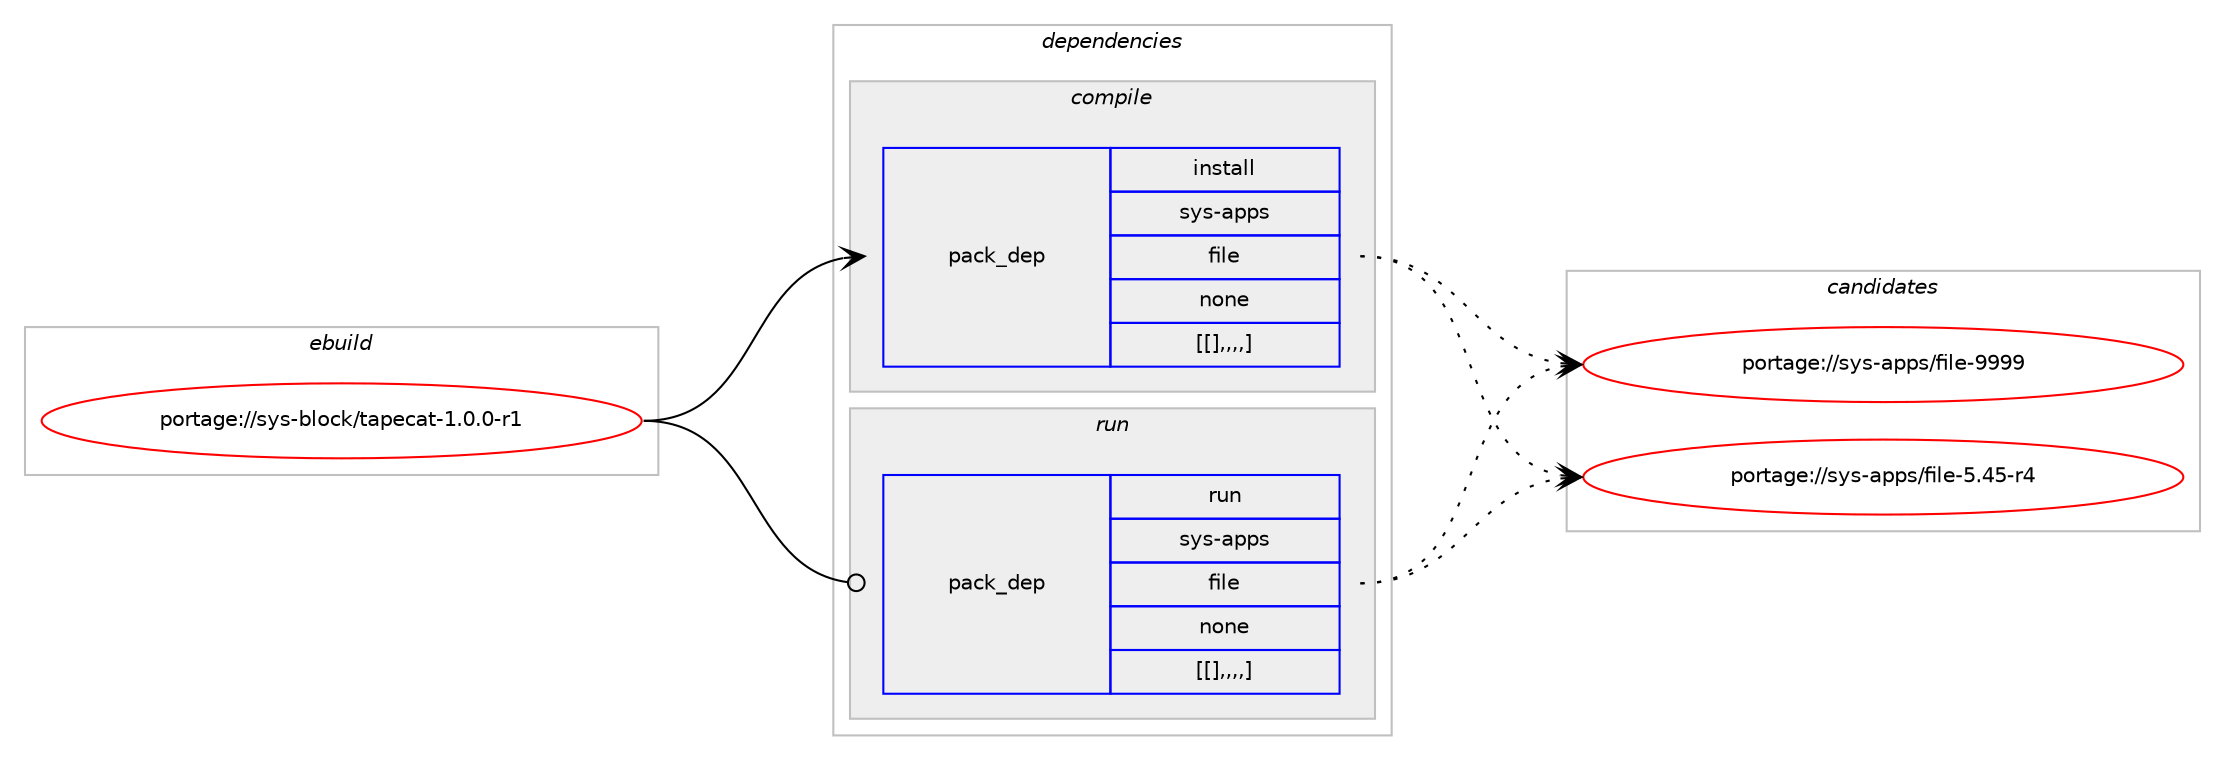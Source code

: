digraph prolog {

# *************
# Graph options
# *************

newrank=true;
concentrate=true;
compound=true;
graph [rankdir=LR,fontname=Helvetica,fontsize=10,ranksep=1.5];#, ranksep=2.5, nodesep=0.2];
edge  [arrowhead=vee];
node  [fontname=Helvetica,fontsize=10];

# **********
# The ebuild
# **********

subgraph cluster_leftcol {
color=gray;
label=<<i>ebuild</i>>;
id [label="portage://sys-block/tapecat-1.0.0-r1", color=red, width=4, href="../sys-block/tapecat-1.0.0-r1.svg"];
}

# ****************
# The dependencies
# ****************

subgraph cluster_midcol {
color=gray;
label=<<i>dependencies</i>>;
subgraph cluster_compile {
fillcolor="#eeeeee";
style=filled;
label=<<i>compile</i>>;
subgraph pack909 {
dependency1161 [label=<<TABLE BORDER="0" CELLBORDER="1" CELLSPACING="0" CELLPADDING="4" WIDTH="220"><TR><TD ROWSPAN="6" CELLPADDING="30">pack_dep</TD></TR><TR><TD WIDTH="110">install</TD></TR><TR><TD>sys-apps</TD></TR><TR><TD>file</TD></TR><TR><TD>none</TD></TR><TR><TD>[[],,,,]</TD></TR></TABLE>>, shape=none, color=blue];
}
id:e -> dependency1161:w [weight=20,style="solid",arrowhead="vee"];
}
subgraph cluster_compileandrun {
fillcolor="#eeeeee";
style=filled;
label=<<i>compile and run</i>>;
}
subgraph cluster_run {
fillcolor="#eeeeee";
style=filled;
label=<<i>run</i>>;
subgraph pack911 {
dependency1164 [label=<<TABLE BORDER="0" CELLBORDER="1" CELLSPACING="0" CELLPADDING="4" WIDTH="220"><TR><TD ROWSPAN="6" CELLPADDING="30">pack_dep</TD></TR><TR><TD WIDTH="110">run</TD></TR><TR><TD>sys-apps</TD></TR><TR><TD>file</TD></TR><TR><TD>none</TD></TR><TR><TD>[[],,,,]</TD></TR></TABLE>>, shape=none, color=blue];
}
id:e -> dependency1164:w [weight=20,style="solid",arrowhead="odot"];
}
}

# **************
# The candidates
# **************

subgraph cluster_choices {
rank=same;
color=gray;
label=<<i>candidates</i>>;

subgraph choice830 {
color=black;
nodesep=1;
choice1151211154597112112115471021051081014557575757 [label="portage://sys-apps/file-9999", color=red, width=4,href="../sys-apps/file-9999.svg"];
choice11512111545971121121154710210510810145534652534511452 [label="portage://sys-apps/file-5.45-r4", color=red, width=4,href="../sys-apps/file-5.45-r4.svg"];
dependency1161:e -> choice1151211154597112112115471021051081014557575757:w [style=dotted,weight="100"];
dependency1161:e -> choice11512111545971121121154710210510810145534652534511452:w [style=dotted,weight="100"];
}
subgraph choice833 {
color=black;
nodesep=1;
choice1151211154597112112115471021051081014557575757 [label="portage://sys-apps/file-9999", color=red, width=4,href="../sys-apps/file-9999.svg"];
choice11512111545971121121154710210510810145534652534511452 [label="portage://sys-apps/file-5.45-r4", color=red, width=4,href="../sys-apps/file-5.45-r4.svg"];
dependency1164:e -> choice1151211154597112112115471021051081014557575757:w [style=dotted,weight="100"];
dependency1164:e -> choice11512111545971121121154710210510810145534652534511452:w [style=dotted,weight="100"];
}
}

}
